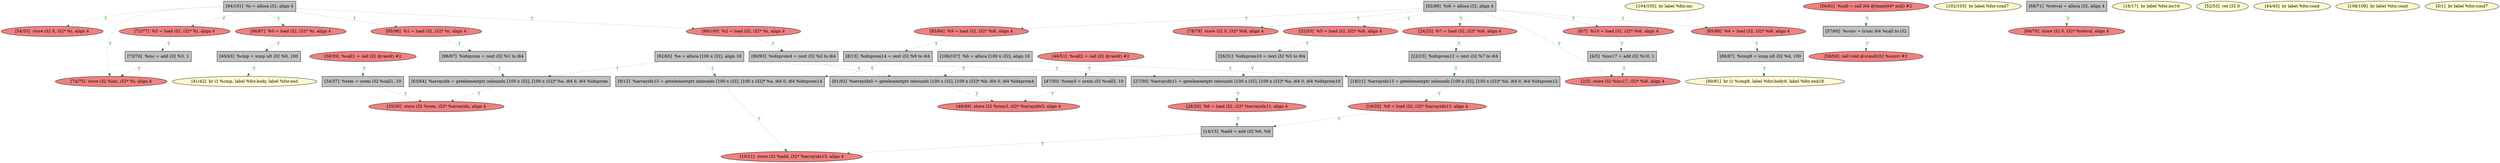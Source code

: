 
digraph G {


node164 [fillcolor=grey,label="[94/101]  %i = alloca i32, align 4",shape=rectangle,style=filled ]
node159 [fillcolor=grey,label="[106/107]  %b = alloca [100 x i32], align 16",shape=rectangle,style=filled ]
node157 [fillcolor=lemonchiffon,label="[104/105]  br label %for.inc",shape=ellipse,style=filled ]
node154 [fillcolor=grey,label="[82/89]  %i6 = alloca i32, align 4",shape=rectangle,style=filled ]
node153 [fillcolor=grey,label="[90/93]  %idxprom4 = zext i32 %2 to i64",shape=rectangle,style=filled ]
node152 [fillcolor=grey,label="[57/60]  %conv = trunc i64 %call to i32",shape=rectangle,style=filled ]
node156 [fillcolor=grey,label="[96/97]  %idxprom = zext i32 %1 to i64",shape=rectangle,style=filled ]
node151 [fillcolor=lemonchiffon,label="[102/103]  br label %for.cond7",shape=ellipse,style=filled ]
node150 [fillcolor=lightcoral,label="[83/84]  %9 = load i32, i32* %i6, align 4",shape=ellipse,style=filled ]
node148 [fillcolor=grey,label="[63/64]  %arrayidx = getelementptr inbounds [100 x i32], [100 x i32]* %a, i64 0, i64 %idxprom",shape=rectangle,style=filled ]
node147 [fillcolor=grey,label="[14/15]  %add = add i32 %6, %8",shape=rectangle,style=filled ]
node146 [fillcolor=lightcoral,label="[6/7]  %10 = load i32, i32* %i6, align 4",shape=ellipse,style=filled ]
node125 [fillcolor=lightcoral,label="[74/75]  store i32 %inc, i32* %i, align 4",shape=ellipse,style=filled ]
node161 [fillcolor=grey,label="[86/87]  %cmp8 = icmp ult i32 %4, 100",shape=rectangle,style=filled ]
node129 [fillcolor=lightcoral,label="[32/33]  %5 = load i32, i32* %i6, align 4",shape=ellipse,style=filled ]
node130 [fillcolor=lightcoral,label="[19/20]  %8 = load i32, i32* %arrayidx13, align 4",shape=ellipse,style=filled ]
node136 [fillcolor=grey,label="[8/13]  %idxprom14 = zext i32 %9 to i64",shape=rectangle,style=filled ]
node115 [fillcolor=lightcoral,label="[46/51]  %call2 = call i32 @rand() #2",shape=ellipse,style=filled ]
node124 [fillcolor=grey,label="[47/50]  %rem3 = urem i32 %call2, 10",shape=rectangle,style=filled ]
node121 [fillcolor=grey,label="[62/65]  %a = alloca [100 x i32], align 16",shape=rectangle,style=filled ]
node112 [fillcolor=lightcoral,label="[28/29]  %6 = load i32, i32* %arrayidx11, align 4",shape=ellipse,style=filled ]
node139 [fillcolor=grey,label="[18/21]  %arrayidx13 = getelementptr inbounds [100 x i32], [100 x i32]* %b, i64 0, i64 %idxprom12",shape=rectangle,style=filled ]
node141 [fillcolor=lemonchiffon,label="[80/81]  br i1 %cmp8, label %for.body9, label %for.end18",shape=ellipse,style=filled ]
node119 [fillcolor=lightcoral,label="[58/59]  call void @srand(i32 %conv) #2",shape=ellipse,style=filled ]
node155 [fillcolor=grey,label="[9/12]  %arrayidx15 = getelementptr inbounds [100 x i32], [100 x i32]* %a, i64 0, i64 %idxprom14",shape=rectangle,style=filled ]
node118 [fillcolor=lightcoral,label="[10/11]  store i32 %add, i32* %arrayidx15, align 4",shape=ellipse,style=filled ]
node123 [fillcolor=lightcoral,label="[69/70]  store i32 0, i32* %retval, align 4",shape=ellipse,style=filled ]
node138 [fillcolor=lemonchiffon,label="[16/17]  br label %for.inc16",shape=ellipse,style=filled ]
node120 [fillcolor=lightcoral,label="[56/61]  %call = call i64 @time(i64* null) #2",shape=ellipse,style=filled ]
node117 [fillcolor=lemonchiffon,label="[52/53]  ret i32 0",shape=ellipse,style=filled ]
node113 [fillcolor=lemonchiffon,label="[44/45]  br label %for.cond",shape=ellipse,style=filled ]
node143 [fillcolor=lemonchiffon,label="[41/42]  br i1 %cmp, label %for.body, label %for.end",shape=ellipse,style=filled ]
node110 [fillcolor=lightcoral,label="[38/39]  %call1 = call i32 @rand() #2",shape=ellipse,style=filled ]
node163 [fillcolor=lightcoral,label="[85/88]  %4 = load i32, i32* %i6, align 4",shape=ellipse,style=filled ]
node135 [fillcolor=lightcoral,label="[2/3]  store i32 %inc17, i32* %i6, align 4",shape=ellipse,style=filled ]
node111 [fillcolor=grey,label="[40/43]  %cmp = icmp ult i32 %0, 100",shape=rectangle,style=filled ]
node114 [fillcolor=lightcoral,label="[48/49]  store i32 %rem3, i32* %arrayidx5, align 4",shape=ellipse,style=filled ]
node116 [fillcolor=lightcoral,label="[54/55]  store i32 0, i32* %i, align 4",shape=ellipse,style=filled ]
node158 [fillcolor=grey,label="[73/76]  %inc = add i32 %3, 1",shape=rectangle,style=filled ]
node133 [fillcolor=lightcoral,label="[24/25]  %7 = load i32, i32* %i6, align 4",shape=ellipse,style=filled ]
node126 [fillcolor=grey,label="[27/30]  %arrayidx11 = getelementptr inbounds [100 x i32], [100 x i32]* %a, i64 0, i64 %idxprom10",shape=rectangle,style=filled ]
node127 [fillcolor=lightcoral,label="[35/36]  store i32 %rem, i32* %arrayidx, align 4",shape=ellipse,style=filled ]
node128 [fillcolor=grey,label="[26/31]  %idxprom10 = zext i32 %5 to i64",shape=rectangle,style=filled ]
node149 [fillcolor=grey,label="[91/92]  %arrayidx5 = getelementptr inbounds [100 x i32], [100 x i32]* %b, i64 0, i64 %idxprom4",shape=rectangle,style=filled ]
node131 [fillcolor=lightcoral,label="[72/77]  %3 = load i32, i32* %i, align 4",shape=ellipse,style=filled ]
node160 [fillcolor=lightcoral,label="[95/98]  %1 = load i32, i32* %i, align 4",shape=ellipse,style=filled ]
node132 [fillcolor=grey,label="[68/71]  %retval = alloca i32, align 4",shape=rectangle,style=filled ]
node122 [fillcolor=lightcoral,label="[66/67]  %0 = load i32, i32* %i, align 4",shape=ellipse,style=filled ]
node134 [fillcolor=grey,label="[34/37]  %rem = urem i32 %call1, 10",shape=rectangle,style=filled ]
node137 [fillcolor=lightcoral,label="[99/100]  %2 = load i32, i32* %i, align 4",shape=ellipse,style=filled ]
node162 [fillcolor=lemonchiffon,label="[108/109]  br label %for.cond",shape=ellipse,style=filled ]
node142 [fillcolor=lightcoral,label="[78/79]  store i32 0, i32* %i6, align 4",shape=ellipse,style=filled ]
node140 [fillcolor=lemonchiffon,label="[0/1]  br label %for.cond7",shape=ellipse,style=filled ]
node144 [fillcolor=grey,label="[4/5]  %inc17 = add i32 %10, 1",shape=rectangle,style=filled ]
node145 [fillcolor=grey,label="[22/23]  %idxprom12 = zext i32 %7 to i64",shape=rectangle,style=filled ]

node132->node123 [style=dotted,color=forestgreen,label="T",fontcolor=forestgreen ]
node131->node158 [style=dotted,color=forestgreen,label="T",fontcolor=forestgreen ]
node137->node153 [style=dotted,color=forestgreen,label="T",fontcolor=forestgreen ]
node164->node125 [style=dotted,color=forestgreen,label="T",fontcolor=forestgreen ]
node146->node144 [style=dotted,color=forestgreen,label="T",fontcolor=forestgreen ]
node164->node137 [style=dotted,color=forestgreen,label="T",fontcolor=forestgreen ]
node164->node116 [style=dotted,color=forestgreen,label="T",fontcolor=forestgreen ]
node154->node142 [style=dotted,color=forestgreen,label="T",fontcolor=forestgreen ]
node145->node139 [style=dotted,color=forestgreen,label="T",fontcolor=forestgreen ]
node128->node126 [style=dotted,color=forestgreen,label="T",fontcolor=forestgreen ]
node129->node128 [style=dotted,color=forestgreen,label="T",fontcolor=forestgreen ]
node154->node150 [style=dotted,color=forestgreen,label="T",fontcolor=forestgreen ]
node130->node147 [style=dotted,color=forestgreen,label="T",fontcolor=forestgreen ]
node164->node122 [style=dotted,color=forestgreen,label="T",fontcolor=forestgreen ]
node160->node156 [style=dotted,color=forestgreen,label="T",fontcolor=forestgreen ]
node133->node145 [style=dotted,color=forestgreen,label="T",fontcolor=forestgreen ]
node153->node149 [style=dotted,color=forestgreen,label="T",fontcolor=forestgreen ]
node164->node160 [style=dotted,color=forestgreen,label="T",fontcolor=forestgreen ]
node154->node163 [style=dotted,color=forestgreen,label="T",fontcolor=forestgreen ]
node164->node131 [style=dotted,color=forestgreen,label="T",fontcolor=forestgreen ]
node163->node161 [style=dotted,color=forestgreen,label="T",fontcolor=forestgreen ]
node110->node134 [style=dotted,color=forestgreen,label="T",fontcolor=forestgreen ]
node148->node127 [style=dotted,color=forestgreen,label="T",fontcolor=forestgreen ]
node158->node125 [style=dotted,color=forestgreen,label="T",fontcolor=forestgreen ]
node115->node124 [style=dotted,color=forestgreen,label="T",fontcolor=forestgreen ]
node112->node147 [style=dotted,color=forestgreen,label="T",fontcolor=forestgreen ]
node156->node148 [style=dotted,color=forestgreen,label="T",fontcolor=forestgreen ]
node159->node139 [style=dotted,color=forestgreen,label="T",fontcolor=forestgreen ]
node124->node114 [style=dotted,color=forestgreen,label="T",fontcolor=forestgreen ]
node121->node126 [style=dotted,color=forestgreen,label="T",fontcolor=forestgreen ]
node134->node127 [style=dotted,color=forestgreen,label="T",fontcolor=forestgreen ]
node154->node146 [style=dotted,color=forestgreen,label="T",fontcolor=forestgreen ]
node121->node155 [style=dotted,color=forestgreen,label="T",fontcolor=forestgreen ]
node139->node130 [style=dotted,color=forestgreen,label="T",fontcolor=forestgreen ]
node154->node133 [style=dotted,color=forestgreen,label="T",fontcolor=forestgreen ]
node126->node112 [style=dotted,color=forestgreen,label="T",fontcolor=forestgreen ]
node161->node141 [style=dotted,color=forestgreen,label="T",fontcolor=forestgreen ]
node144->node135 [style=dotted,color=forestgreen,label="T",fontcolor=forestgreen ]
node154->node135 [style=dotted,color=forestgreen,label="T",fontcolor=forestgreen ]
node136->node155 [style=dotted,color=forestgreen,label="T",fontcolor=forestgreen ]
node147->node118 [style=dotted,color=forestgreen,label="T",fontcolor=forestgreen ]
node111->node143 [style=dotted,color=forestgreen,label="T",fontcolor=forestgreen ]
node121->node148 [style=dotted,color=forestgreen,label="T",fontcolor=forestgreen ]
node150->node136 [style=dotted,color=forestgreen,label="T",fontcolor=forestgreen ]
node152->node119 [style=dotted,color=forestgreen,label="T",fontcolor=forestgreen ]
node154->node129 [style=dotted,color=forestgreen,label="T",fontcolor=forestgreen ]
node120->node152 [style=dotted,color=forestgreen,label="T",fontcolor=forestgreen ]
node149->node114 [style=dotted,color=forestgreen,label="T",fontcolor=forestgreen ]
node155->node118 [style=dotted,color=forestgreen,label="T",fontcolor=forestgreen ]
node159->node149 [style=dotted,color=forestgreen,label="T",fontcolor=forestgreen ]
node122->node111 [style=dotted,color=forestgreen,label="T",fontcolor=forestgreen ]


}
